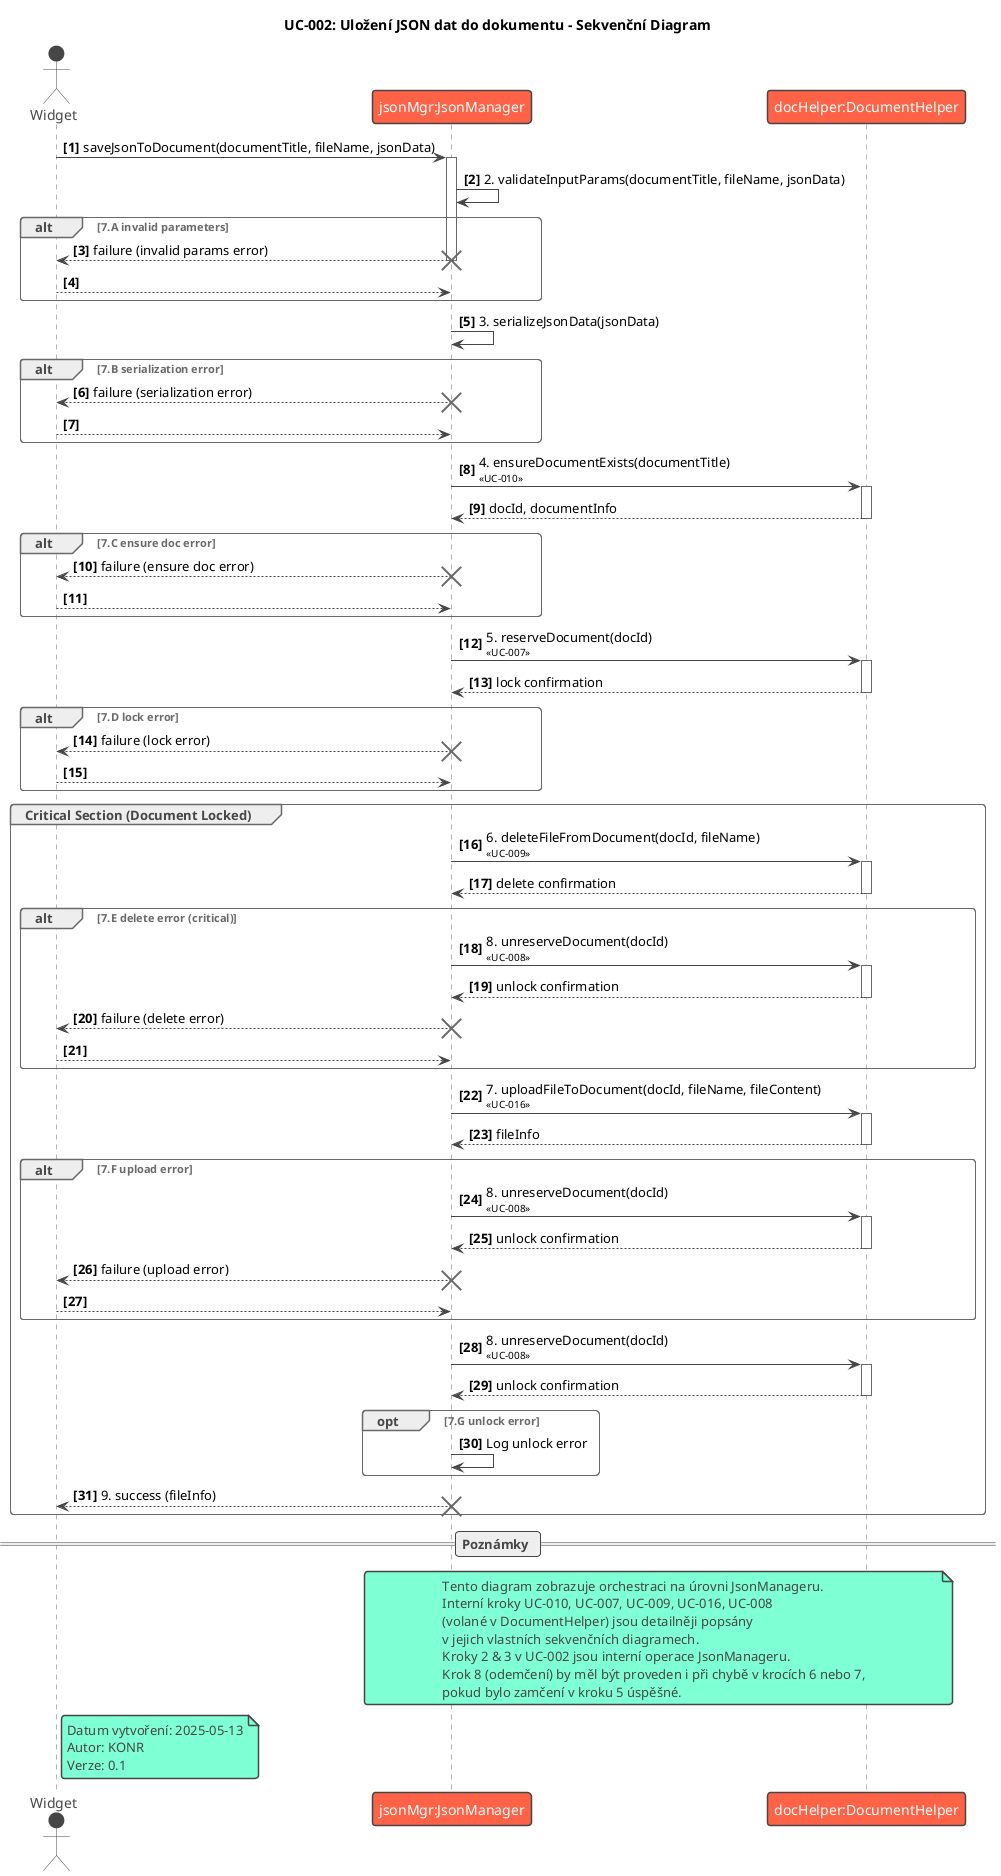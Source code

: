 @startuml SD-002_Save_JSON_Data
!theme vibrant
title UC-002: Uložení JSON dat do dokumentu - Sekvenční Diagram

actor "Widget" as Widget
participant "jsonMgr:JsonManager" as JsonManager
participant "docHelper:DocumentHelper" as DocumentHelper

autonumber "<b>[0]"

Widget -> JsonManager : saveJsonToDocument(documentTitle, fileName, jsonData)
activate JsonManager

JsonManager -> JsonManager : 2. validateInputParams(documentTitle, fileName, jsonData)
alt 7.A invalid parameters
    JsonManager --> Widget : failure (invalid params error)
    deactivate JsonManager
    destroy JsonManager
    return
end

JsonManager -> JsonManager : 3. serializeJsonData(jsonData)
alt 7.B serialization error
    JsonManager --> Widget : failure (serialization error)
    deactivate JsonManager
    destroy JsonManager
    return
end

JsonManager -> DocumentHelper : 4. ensureDocumentExists(documentTitle)\n<size:10><< UC-010 >></size>
activate DocumentHelper
DocumentHelper --> JsonManager : docId, documentInfo
deactivate DocumentHelper
alt 7.C ensure doc error
    JsonManager --> Widget : failure (ensure doc error)
    deactivate JsonManager
    destroy JsonManager
    return
end

JsonManager -> DocumentHelper : 5. reserveDocument(docId)\n<size:10><< UC-007 >></size>
activate DocumentHelper
DocumentHelper --> JsonManager : lock confirmation
deactivate DocumentHelper
alt 7.D lock error
    JsonManager --> Widget : failure (lock error)
    deactivate JsonManager
    destroy JsonManager
    return
end

' --- Critical section: Document is locked ---
' Need to ensure unlock happens if any step here fails

group Critical Section (Document Locked)
    JsonManager -> DocumentHelper : 6. deleteFileFromDocument(docId, fileName)\n<size:10><< UC-009 >></size>
    activate DocumentHelper
    DocumentHelper --> JsonManager : delete confirmation
    deactivate DocumentHelper
    alt 7.E delete error (critical)
        JsonManager -> DocumentHelper : 8. unreserveDocument(docId)\n<size:10><< UC-008 >></size>
        activate DocumentHelper
        DocumentHelper --> JsonManager : unlock confirmation
        deactivate DocumentHelper
        JsonManager --> Widget : failure (delete error)
        deactivate JsonManager
        destroy JsonManager
        return
    end
    ' Note: 7.E also covers non-critical "file not found" which proceeds

    JsonManager -> DocumentHelper : 7. uploadFileToDocument(docId, fileName, fileContent)\n<size:10><< UC-016 >></size>
    activate DocumentHelper
    DocumentHelper --> JsonManager : fileInfo
    deactivate DocumentHelper
    alt 7.F upload error
        JsonManager -> DocumentHelper : 8. unreserveDocument(docId)\n<size:10><< UC-008 >></size>
        activate DocumentHelper
        DocumentHelper --> JsonManager : unlock confirmation
        deactivate DocumentHelper
        JsonManager --> Widget : failure (upload error)
        deactivate JsonManager
        destroy JsonManager
        return
    end

    JsonManager -> DocumentHelper : 8. unreserveDocument(docId)\n<size:10><< UC-008 >></size>
    activate DocumentHelper
    DocumentHelper --> JsonManager : unlock confirmation
    deactivate DocumentHelper
    opt 7.G unlock error
        JsonManager -> JsonManager : Log unlock error
    end

    JsonManager --> Widget : 9. success (fileInfo)
    deactivate JsonManager
    destroy JsonManager
end

== Poznámky ==
note over JsonManager, DocumentHelper
  Tento diagram zobrazuje orchestraci na úrovni JsonManageru.
  Interní kroky UC-010, UC-007, UC-009, UC-016, UC-008
  (volané v DocumentHelper) jsou detailněji popsány
  v jejich vlastních sekvenčních diagramech.
  Kroky 2 & 3 v UC-002 jsou interní operace JsonManageru.
  Krok 8 (odemčení) by měl být proveden i při chybě v krocích 6 nebo 7,
  pokud bylo zamčení v kroku 5 úspěšné.
end note

note right of Widget
  Datum vytvoření: 2025-05-13
  Autor: KONR
  Verze: 0.1
end note

@enduml